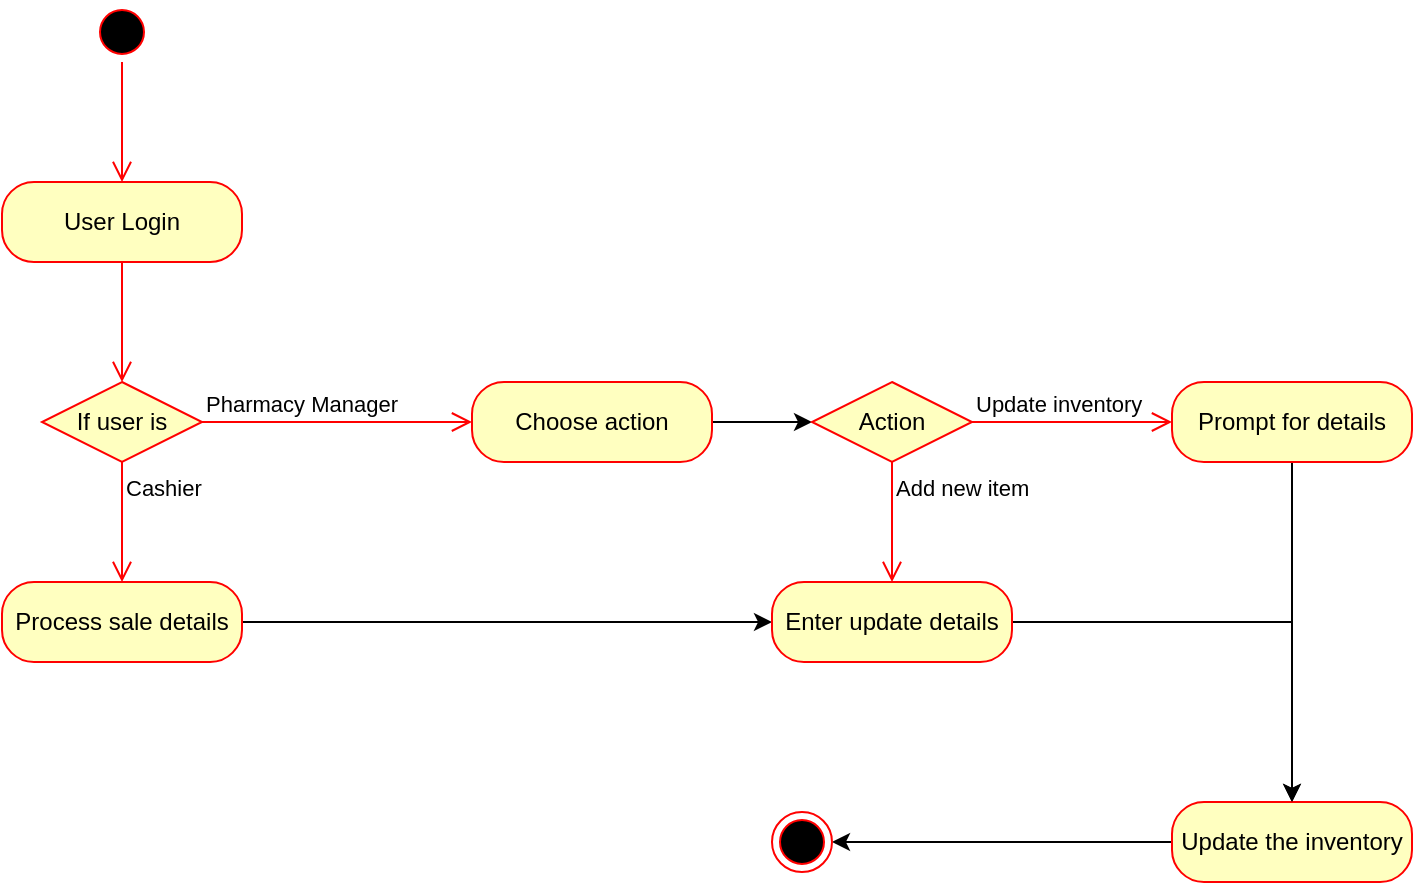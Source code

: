 <mxfile version="24.2.2" type="github">
  <diagram name="Page-1" id="uZWPDC6XUnTl8p8Llp1z">
    <mxGraphModel dx="996" dy="559" grid="1" gridSize="10" guides="1" tooltips="1" connect="1" arrows="1" fold="1" page="1" pageScale="1" pageWidth="850" pageHeight="1100" math="0" shadow="0">
      <root>
        <mxCell id="0" />
        <mxCell id="1" parent="0" />
        <mxCell id="6MxEN1T-Fx8d5fhNnOGV-1" value="" style="ellipse;html=1;shape=startState;fillColor=#000000;strokeColor=#ff0000;" vertex="1" parent="1">
          <mxGeometry x="270" y="20" width="30" height="30" as="geometry" />
        </mxCell>
        <mxCell id="6MxEN1T-Fx8d5fhNnOGV-2" value="" style="edgeStyle=orthogonalEdgeStyle;html=1;verticalAlign=bottom;endArrow=open;endSize=8;strokeColor=#ff0000;rounded=0;" edge="1" source="6MxEN1T-Fx8d5fhNnOGV-1" parent="1">
          <mxGeometry relative="1" as="geometry">
            <mxPoint x="285" y="110" as="targetPoint" />
          </mxGeometry>
        </mxCell>
        <mxCell id="6MxEN1T-Fx8d5fhNnOGV-3" value="User Login" style="rounded=1;whiteSpace=wrap;html=1;arcSize=40;fontColor=#000000;fillColor=#ffffc0;strokeColor=#ff0000;" vertex="1" parent="1">
          <mxGeometry x="225" y="110" width="120" height="40" as="geometry" />
        </mxCell>
        <mxCell id="6MxEN1T-Fx8d5fhNnOGV-4" value="" style="edgeStyle=orthogonalEdgeStyle;html=1;verticalAlign=bottom;endArrow=open;endSize=8;strokeColor=#ff0000;rounded=0;" edge="1" source="6MxEN1T-Fx8d5fhNnOGV-3" parent="1">
          <mxGeometry relative="1" as="geometry">
            <mxPoint x="285" y="210" as="targetPoint" />
          </mxGeometry>
        </mxCell>
        <mxCell id="6MxEN1T-Fx8d5fhNnOGV-5" value="If user is" style="rhombus;whiteSpace=wrap;html=1;fontColor=#000000;fillColor=#ffffc0;strokeColor=#ff0000;" vertex="1" parent="1">
          <mxGeometry x="245" y="210" width="80" height="40" as="geometry" />
        </mxCell>
        <mxCell id="6MxEN1T-Fx8d5fhNnOGV-6" value="Pharmacy Manager" style="edgeStyle=orthogonalEdgeStyle;html=1;align=left;verticalAlign=bottom;endArrow=open;endSize=8;strokeColor=#ff0000;rounded=0;" edge="1" source="6MxEN1T-Fx8d5fhNnOGV-5" parent="1">
          <mxGeometry x="-1" relative="1" as="geometry">
            <mxPoint x="460" y="230" as="targetPoint" />
          </mxGeometry>
        </mxCell>
        <mxCell id="6MxEN1T-Fx8d5fhNnOGV-7" value="Cashier" style="edgeStyle=orthogonalEdgeStyle;html=1;align=left;verticalAlign=top;endArrow=open;endSize=8;strokeColor=#ff0000;rounded=0;" edge="1" source="6MxEN1T-Fx8d5fhNnOGV-5" parent="1">
          <mxGeometry x="-1" relative="1" as="geometry">
            <mxPoint x="285" y="310" as="targetPoint" />
          </mxGeometry>
        </mxCell>
        <mxCell id="6MxEN1T-Fx8d5fhNnOGV-17" style="edgeStyle=orthogonalEdgeStyle;rounded=0;orthogonalLoop=1;jettySize=auto;html=1;entryX=0;entryY=0.5;entryDx=0;entryDy=0;" edge="1" parent="1" source="6MxEN1T-Fx8d5fhNnOGV-8" target="6MxEN1T-Fx8d5fhNnOGV-14">
          <mxGeometry relative="1" as="geometry" />
        </mxCell>
        <mxCell id="6MxEN1T-Fx8d5fhNnOGV-8" value="Choose action" style="rounded=1;whiteSpace=wrap;html=1;arcSize=40;fontColor=#000000;fillColor=#ffffc0;strokeColor=#ff0000;" vertex="1" parent="1">
          <mxGeometry x="460" y="210" width="120" height="40" as="geometry" />
        </mxCell>
        <mxCell id="6MxEN1T-Fx8d5fhNnOGV-29" style="edgeStyle=orthogonalEdgeStyle;rounded=0;orthogonalLoop=1;jettySize=auto;html=1;entryX=0;entryY=0.5;entryDx=0;entryDy=0;" edge="1" parent="1" source="6MxEN1T-Fx8d5fhNnOGV-10" target="6MxEN1T-Fx8d5fhNnOGV-22">
          <mxGeometry relative="1" as="geometry" />
        </mxCell>
        <mxCell id="6MxEN1T-Fx8d5fhNnOGV-10" value="Process sale details" style="rounded=1;whiteSpace=wrap;html=1;arcSize=40;fontColor=#000000;fillColor=#ffffc0;strokeColor=#ff0000;" vertex="1" parent="1">
          <mxGeometry x="225" y="310" width="120" height="40" as="geometry" />
        </mxCell>
        <mxCell id="6MxEN1T-Fx8d5fhNnOGV-28" style="edgeStyle=orthogonalEdgeStyle;rounded=0;orthogonalLoop=1;jettySize=auto;html=1;entryX=0.5;entryY=0;entryDx=0;entryDy=0;" edge="1" parent="1" source="6MxEN1T-Fx8d5fhNnOGV-12" target="6MxEN1T-Fx8d5fhNnOGV-18">
          <mxGeometry relative="1" as="geometry" />
        </mxCell>
        <mxCell id="6MxEN1T-Fx8d5fhNnOGV-12" value="Prompt for details" style="rounded=1;whiteSpace=wrap;html=1;arcSize=40;fontColor=#000000;fillColor=#ffffc0;strokeColor=#ff0000;" vertex="1" parent="1">
          <mxGeometry x="810" y="210" width="120" height="40" as="geometry" />
        </mxCell>
        <mxCell id="6MxEN1T-Fx8d5fhNnOGV-14" value="Action" style="rhombus;whiteSpace=wrap;html=1;fontColor=#000000;fillColor=#ffffc0;strokeColor=#ff0000;" vertex="1" parent="1">
          <mxGeometry x="630" y="210" width="80" height="40" as="geometry" />
        </mxCell>
        <mxCell id="6MxEN1T-Fx8d5fhNnOGV-15" value="Update inventory" style="edgeStyle=orthogonalEdgeStyle;html=1;align=left;verticalAlign=bottom;endArrow=open;endSize=8;strokeColor=#ff0000;rounded=0;" edge="1" source="6MxEN1T-Fx8d5fhNnOGV-14" parent="1">
          <mxGeometry x="-1" relative="1" as="geometry">
            <mxPoint x="810" y="230" as="targetPoint" />
          </mxGeometry>
        </mxCell>
        <mxCell id="6MxEN1T-Fx8d5fhNnOGV-16" value="Add new item" style="edgeStyle=orthogonalEdgeStyle;html=1;align=left;verticalAlign=top;endArrow=open;endSize=8;strokeColor=#ff0000;rounded=0;" edge="1" source="6MxEN1T-Fx8d5fhNnOGV-14" parent="1">
          <mxGeometry x="-1" relative="1" as="geometry">
            <mxPoint x="670" y="310" as="targetPoint" />
          </mxGeometry>
        </mxCell>
        <mxCell id="6MxEN1T-Fx8d5fhNnOGV-31" style="edgeStyle=orthogonalEdgeStyle;rounded=0;orthogonalLoop=1;jettySize=auto;html=1;" edge="1" parent="1" source="6MxEN1T-Fx8d5fhNnOGV-18" target="6MxEN1T-Fx8d5fhNnOGV-21">
          <mxGeometry relative="1" as="geometry" />
        </mxCell>
        <mxCell id="6MxEN1T-Fx8d5fhNnOGV-18" value="Update the inventory" style="rounded=1;whiteSpace=wrap;html=1;arcSize=40;fontColor=#000000;fillColor=#ffffc0;strokeColor=#ff0000;" vertex="1" parent="1">
          <mxGeometry x="810" y="420" width="120" height="40" as="geometry" />
        </mxCell>
        <mxCell id="6MxEN1T-Fx8d5fhNnOGV-21" value="" style="ellipse;html=1;shape=endState;fillColor=#000000;strokeColor=#ff0000;" vertex="1" parent="1">
          <mxGeometry x="610" y="425" width="30" height="30" as="geometry" />
        </mxCell>
        <mxCell id="6MxEN1T-Fx8d5fhNnOGV-32" style="edgeStyle=orthogonalEdgeStyle;rounded=0;orthogonalLoop=1;jettySize=auto;html=1;" edge="1" parent="1" source="6MxEN1T-Fx8d5fhNnOGV-22" target="6MxEN1T-Fx8d5fhNnOGV-18">
          <mxGeometry relative="1" as="geometry" />
        </mxCell>
        <mxCell id="6MxEN1T-Fx8d5fhNnOGV-22" value="Enter update details" style="rounded=1;whiteSpace=wrap;html=1;arcSize=40;fontColor=#000000;fillColor=#ffffc0;strokeColor=#ff0000;" vertex="1" parent="1">
          <mxGeometry x="610" y="310" width="120" height="40" as="geometry" />
        </mxCell>
      </root>
    </mxGraphModel>
  </diagram>
</mxfile>
